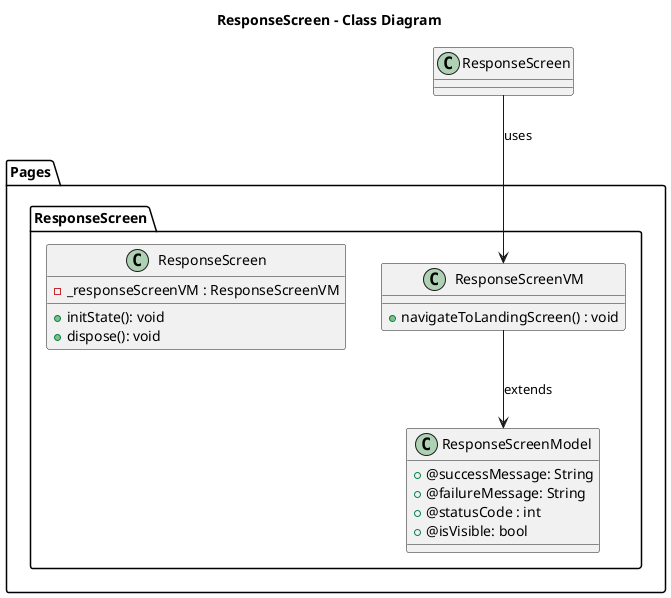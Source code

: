 @startuml ResponseScreen - Class

title ResponseScreen - Class Diagram

package Pages{
    package ResponseScreen{
        class ResponseScreenModel{
            + @successMessage: String
            + @failureMessage: String
            + @statusCode : int
            + @isVisible: bool
        }
        class ResponseScreenVM{
            + navigateToLandingScreen() : void
        }
        class ResponseScreen{
            - _responseScreenVM : ResponseScreenVM
            + initState(): void
            + dispose(): void
        }
    }
}

ResponseScreen --> ResponseScreenVM: uses
ResponseScreenVM --> ResponseScreenModel : extends
@enduml